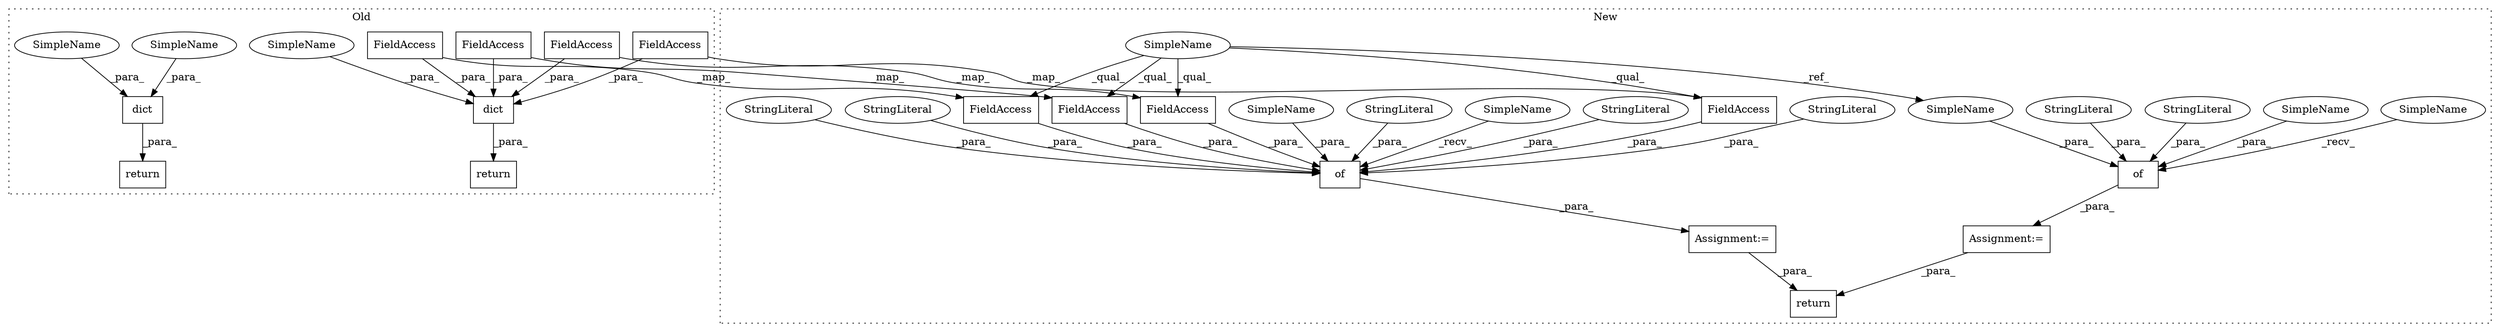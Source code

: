 digraph G {
subgraph cluster0 {
1 [label="return" a="41" s="5995" l="7" shape="box"];
7 [label="dict" a="32" s="6002,6053" l="5,1" shape="box"];
15 [label="dict" a="32" s="5957,5972" l="5,1" shape="box"];
16 [label="return" a="41" s="5950" l="7" shape="box"];
18 [label="FieldAccess" a="22" s="6035" l="8" shape="box"];
21 [label="FieldAccess" a="22" s="6044" l="9" shape="box"];
23 [label="FieldAccess" a="22" s="6026" l="8" shape="box"];
24 [label="FieldAccess" a="22" s="6013" l="12" shape="box"];
26 [label="SimpleName" a="42" s="5962" l="5" shape="ellipse"];
27 [label="SimpleName" a="42" s="6007" l="5" shape="ellipse"];
29 [label="SimpleName" a="42" s="5968" l="4" shape="ellipse"];
label = "Old";
style="dotted";
}
subgraph cluster1 {
2 [label="return" a="41" s="7721" l="7" shape="box"];
3 [label="Assignment:=" a="7" s="7621" l="1" shape="box"];
4 [label="Assignment:=" a="7" s="7557" l="1" shape="box"];
5 [label="of" a="32" s="7562,7590" l="3,1" shape="box"];
6 [label="of" a="32" s="7626,7708" l="3,1" shape="box"];
8 [label="StringLiteral" a="45" s="7679" l="4" shape="ellipse"];
9 [label="StringLiteral" a="45" s="7693" l="5" shape="ellipse"];
10 [label="StringLiteral" a="45" s="7643" l="8" shape="ellipse"];
11 [label="StringLiteral" a="45" s="7565" l="7" shape="ellipse"];
12 [label="StringLiteral" a="45" s="7629" l="7" shape="ellipse"];
13 [label="StringLiteral" a="45" s="7579" l="6" shape="ellipse"];
14 [label="StringLiteral" a="45" s="7665" l="4" shape="ellipse"];
17 [label="SimpleName" a="42" s="7465" l="4" shape="ellipse"];
19 [label="FieldAccess" a="22" s="7684" l="8" shape="box"];
20 [label="FieldAccess" a="22" s="7699" l="9" shape="box"];
22 [label="FieldAccess" a="22" s="7670" l="8" shape="box"];
25 [label="FieldAccess" a="22" s="7652" l="12" shape="box"];
28 [label="SimpleName" a="42" s="7586" l="4" shape="ellipse"];
30 [label="SimpleName" a="42" s="7622" l="3" shape="ellipse"];
31 [label="SimpleName" a="42" s="7558" l="3" shape="ellipse"];
32 [label="SimpleName" a="42" s="7637" l="5" shape="ellipse"];
33 [label="SimpleName" a="42" s="7573" l="5" shape="ellipse"];
label = "New";
style="dotted";
}
3 -> 2 [label="_para_"];
4 -> 2 [label="_para_"];
5 -> 4 [label="_para_"];
6 -> 3 [label="_para_"];
7 -> 1 [label="_para_"];
8 -> 6 [label="_para_"];
9 -> 6 [label="_para_"];
10 -> 6 [label="_para_"];
11 -> 5 [label="_para_"];
12 -> 6 [label="_para_"];
13 -> 5 [label="_para_"];
14 -> 6 [label="_para_"];
15 -> 16 [label="_para_"];
17 -> 20 [label="_qual_"];
17 -> 22 [label="_qual_"];
17 -> 25 [label="_qual_"];
17 -> 19 [label="_qual_"];
17 -> 28 [label="_ref_"];
18 -> 7 [label="_para_"];
18 -> 19 [label="_map_"];
19 -> 6 [label="_para_"];
20 -> 6 [label="_para_"];
21 -> 20 [label="_map_"];
21 -> 7 [label="_para_"];
22 -> 6 [label="_para_"];
23 -> 22 [label="_map_"];
23 -> 7 [label="_para_"];
24 -> 7 [label="_para_"];
24 -> 25 [label="_map_"];
25 -> 6 [label="_para_"];
26 -> 15 [label="_para_"];
27 -> 7 [label="_para_"];
28 -> 5 [label="_para_"];
29 -> 15 [label="_para_"];
30 -> 6 [label="_recv_"];
31 -> 5 [label="_recv_"];
32 -> 6 [label="_para_"];
33 -> 5 [label="_para_"];
}